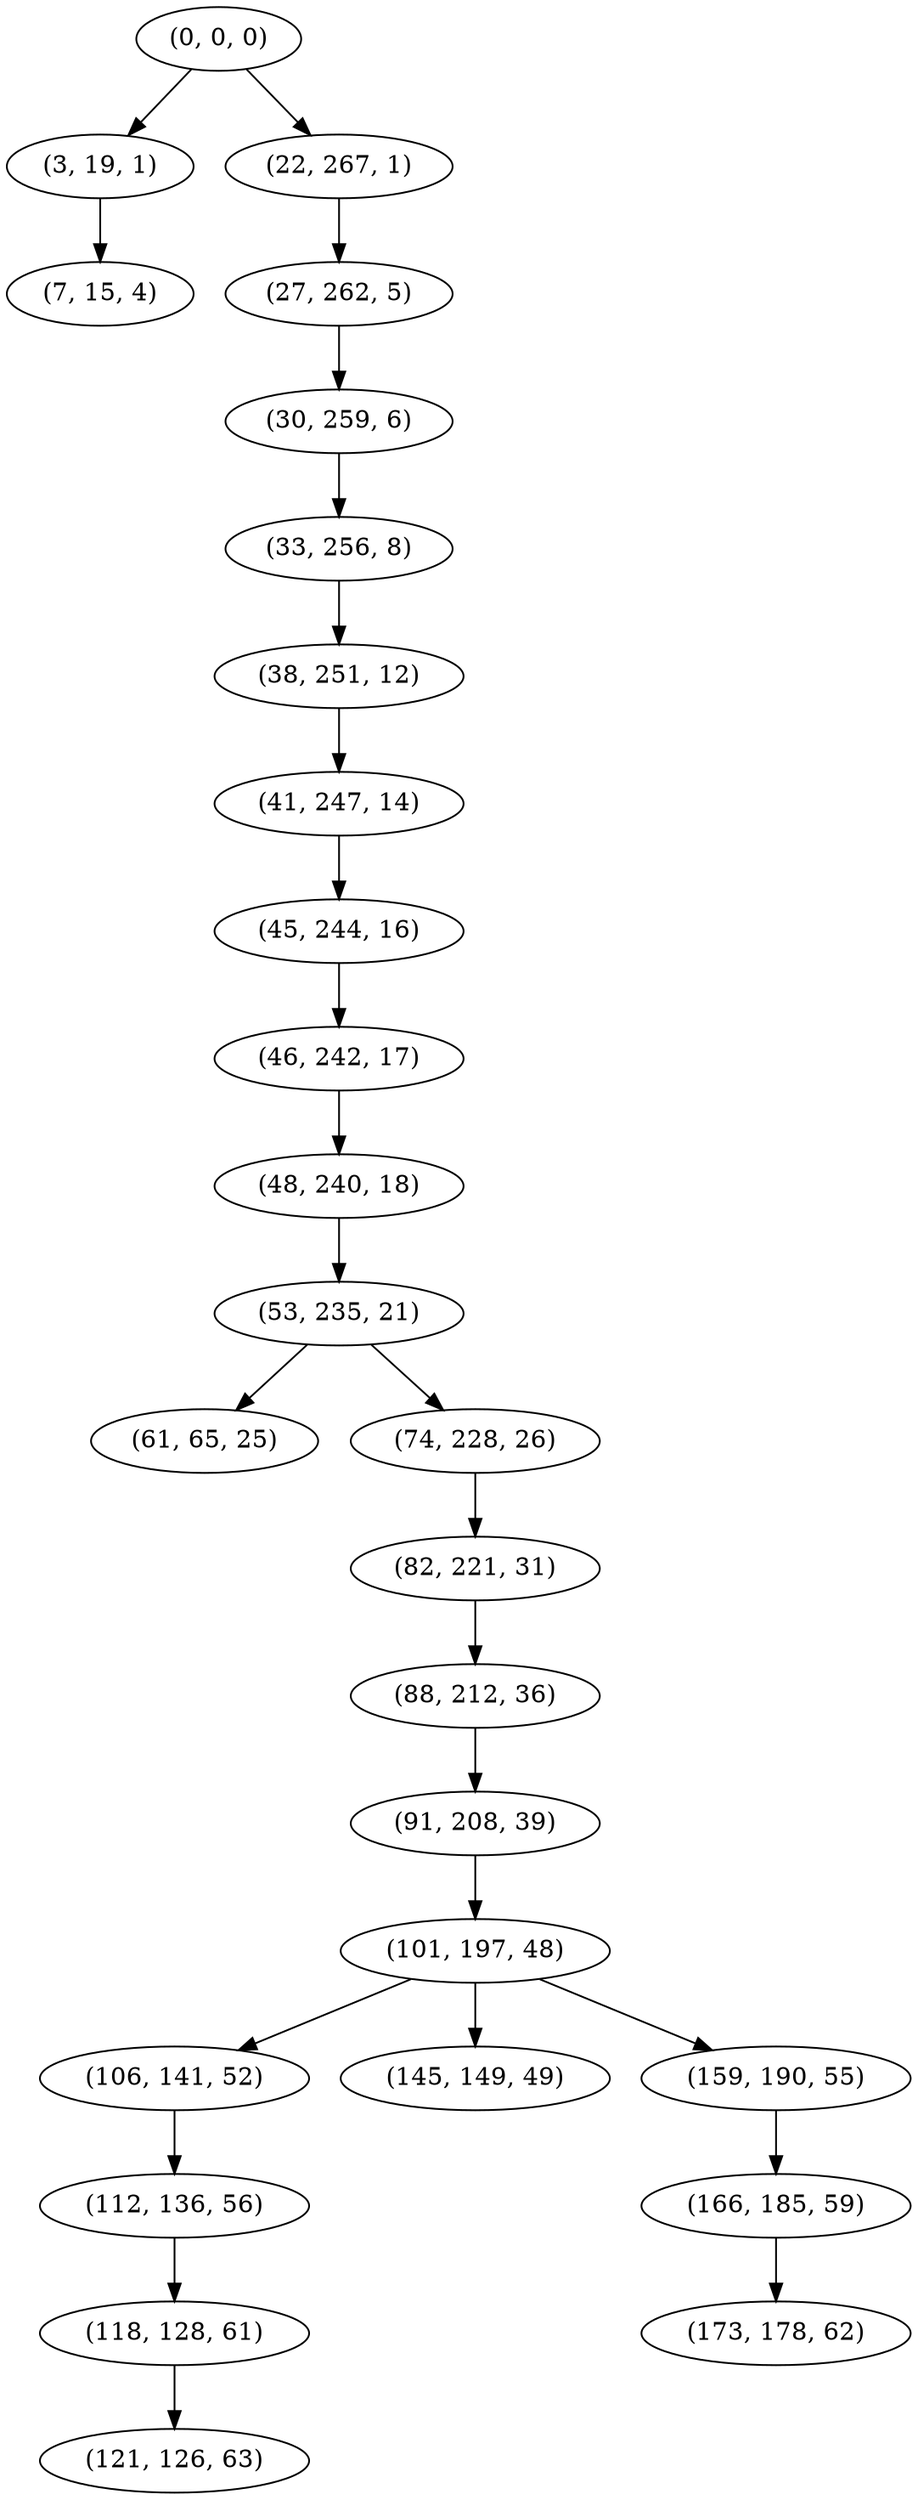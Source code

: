 digraph tree {
    "(0, 0, 0)";
    "(3, 19, 1)";
    "(7, 15, 4)";
    "(22, 267, 1)";
    "(27, 262, 5)";
    "(30, 259, 6)";
    "(33, 256, 8)";
    "(38, 251, 12)";
    "(41, 247, 14)";
    "(45, 244, 16)";
    "(46, 242, 17)";
    "(48, 240, 18)";
    "(53, 235, 21)";
    "(61, 65, 25)";
    "(74, 228, 26)";
    "(82, 221, 31)";
    "(88, 212, 36)";
    "(91, 208, 39)";
    "(101, 197, 48)";
    "(106, 141, 52)";
    "(112, 136, 56)";
    "(118, 128, 61)";
    "(121, 126, 63)";
    "(145, 149, 49)";
    "(159, 190, 55)";
    "(166, 185, 59)";
    "(173, 178, 62)";
    "(0, 0, 0)" -> "(3, 19, 1)";
    "(0, 0, 0)" -> "(22, 267, 1)";
    "(3, 19, 1)" -> "(7, 15, 4)";
    "(22, 267, 1)" -> "(27, 262, 5)";
    "(27, 262, 5)" -> "(30, 259, 6)";
    "(30, 259, 6)" -> "(33, 256, 8)";
    "(33, 256, 8)" -> "(38, 251, 12)";
    "(38, 251, 12)" -> "(41, 247, 14)";
    "(41, 247, 14)" -> "(45, 244, 16)";
    "(45, 244, 16)" -> "(46, 242, 17)";
    "(46, 242, 17)" -> "(48, 240, 18)";
    "(48, 240, 18)" -> "(53, 235, 21)";
    "(53, 235, 21)" -> "(61, 65, 25)";
    "(53, 235, 21)" -> "(74, 228, 26)";
    "(74, 228, 26)" -> "(82, 221, 31)";
    "(82, 221, 31)" -> "(88, 212, 36)";
    "(88, 212, 36)" -> "(91, 208, 39)";
    "(91, 208, 39)" -> "(101, 197, 48)";
    "(101, 197, 48)" -> "(106, 141, 52)";
    "(101, 197, 48)" -> "(145, 149, 49)";
    "(101, 197, 48)" -> "(159, 190, 55)";
    "(106, 141, 52)" -> "(112, 136, 56)";
    "(112, 136, 56)" -> "(118, 128, 61)";
    "(118, 128, 61)" -> "(121, 126, 63)";
    "(159, 190, 55)" -> "(166, 185, 59)";
    "(166, 185, 59)" -> "(173, 178, 62)";
}
